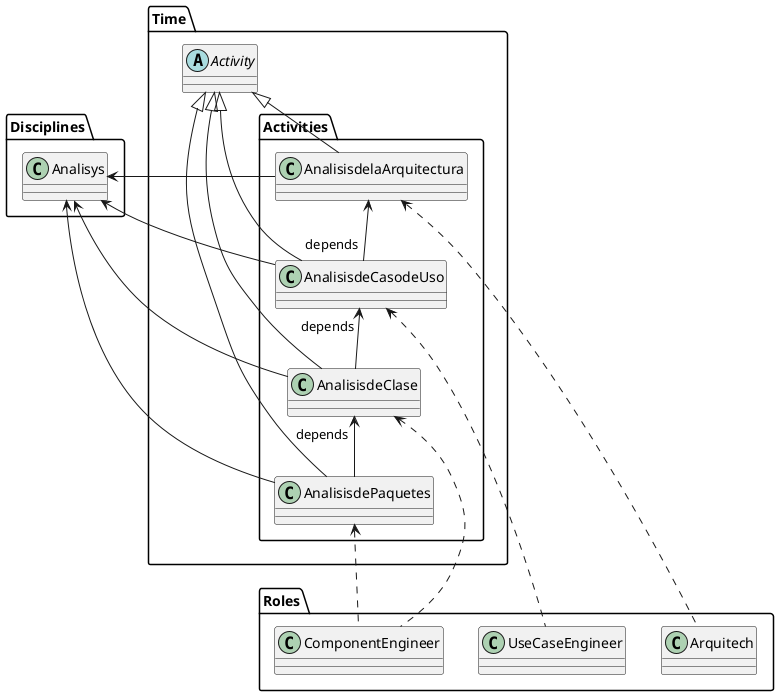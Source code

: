 @startuml

  set namespaceSeparator .
  
namespace Time {
  Abstract Class Activity

  namespace Activities {

    Class AnalisisdelaArquitectura extends Time.Activity
    Class AnalisisdeCasodeUso extends Time.Activity
    Class AnalisisdeClase extends Time.Activity
    Class AnalisisdePaquetes extends Time.Activity
  }
}

  Disciplines.Analisys <-left- Time.Activities.AnalisisdelaArquitectura
  Disciplines.Analisys <-- Time.Activities.AnalisisdeCasodeUso
  Disciplines.Analisys <-- Time.Activities.AnalisisdeClase
  Disciplines.Analisys <-- Time.Activities.AnalisisdePaquetes

  Time.Activities.AnalisisdeCasodeUso "depends" -up-> Time.Activities.AnalisisdelaArquitectura 
  Time.Activities.AnalisisdeClase -up-> "depends" Time.Activities.AnalisisdeCasodeUso
  Time.Activities.AnalisisdePaquetes -up-> "depends" Time.Activities.AnalisisdeClase
  

  Roles.Arquitech .up.> Time.Activities.AnalisisdelaArquitectura
  Roles.UseCaseEngineer .up.> Time.Activities.AnalisisdeCasodeUso
  Roles.ComponentEngineer .up.> Time.Activities.AnalisisdeClase
  Roles.ComponentEngineer .up.> Time.Activities.AnalisisdePaquetes

@enduml